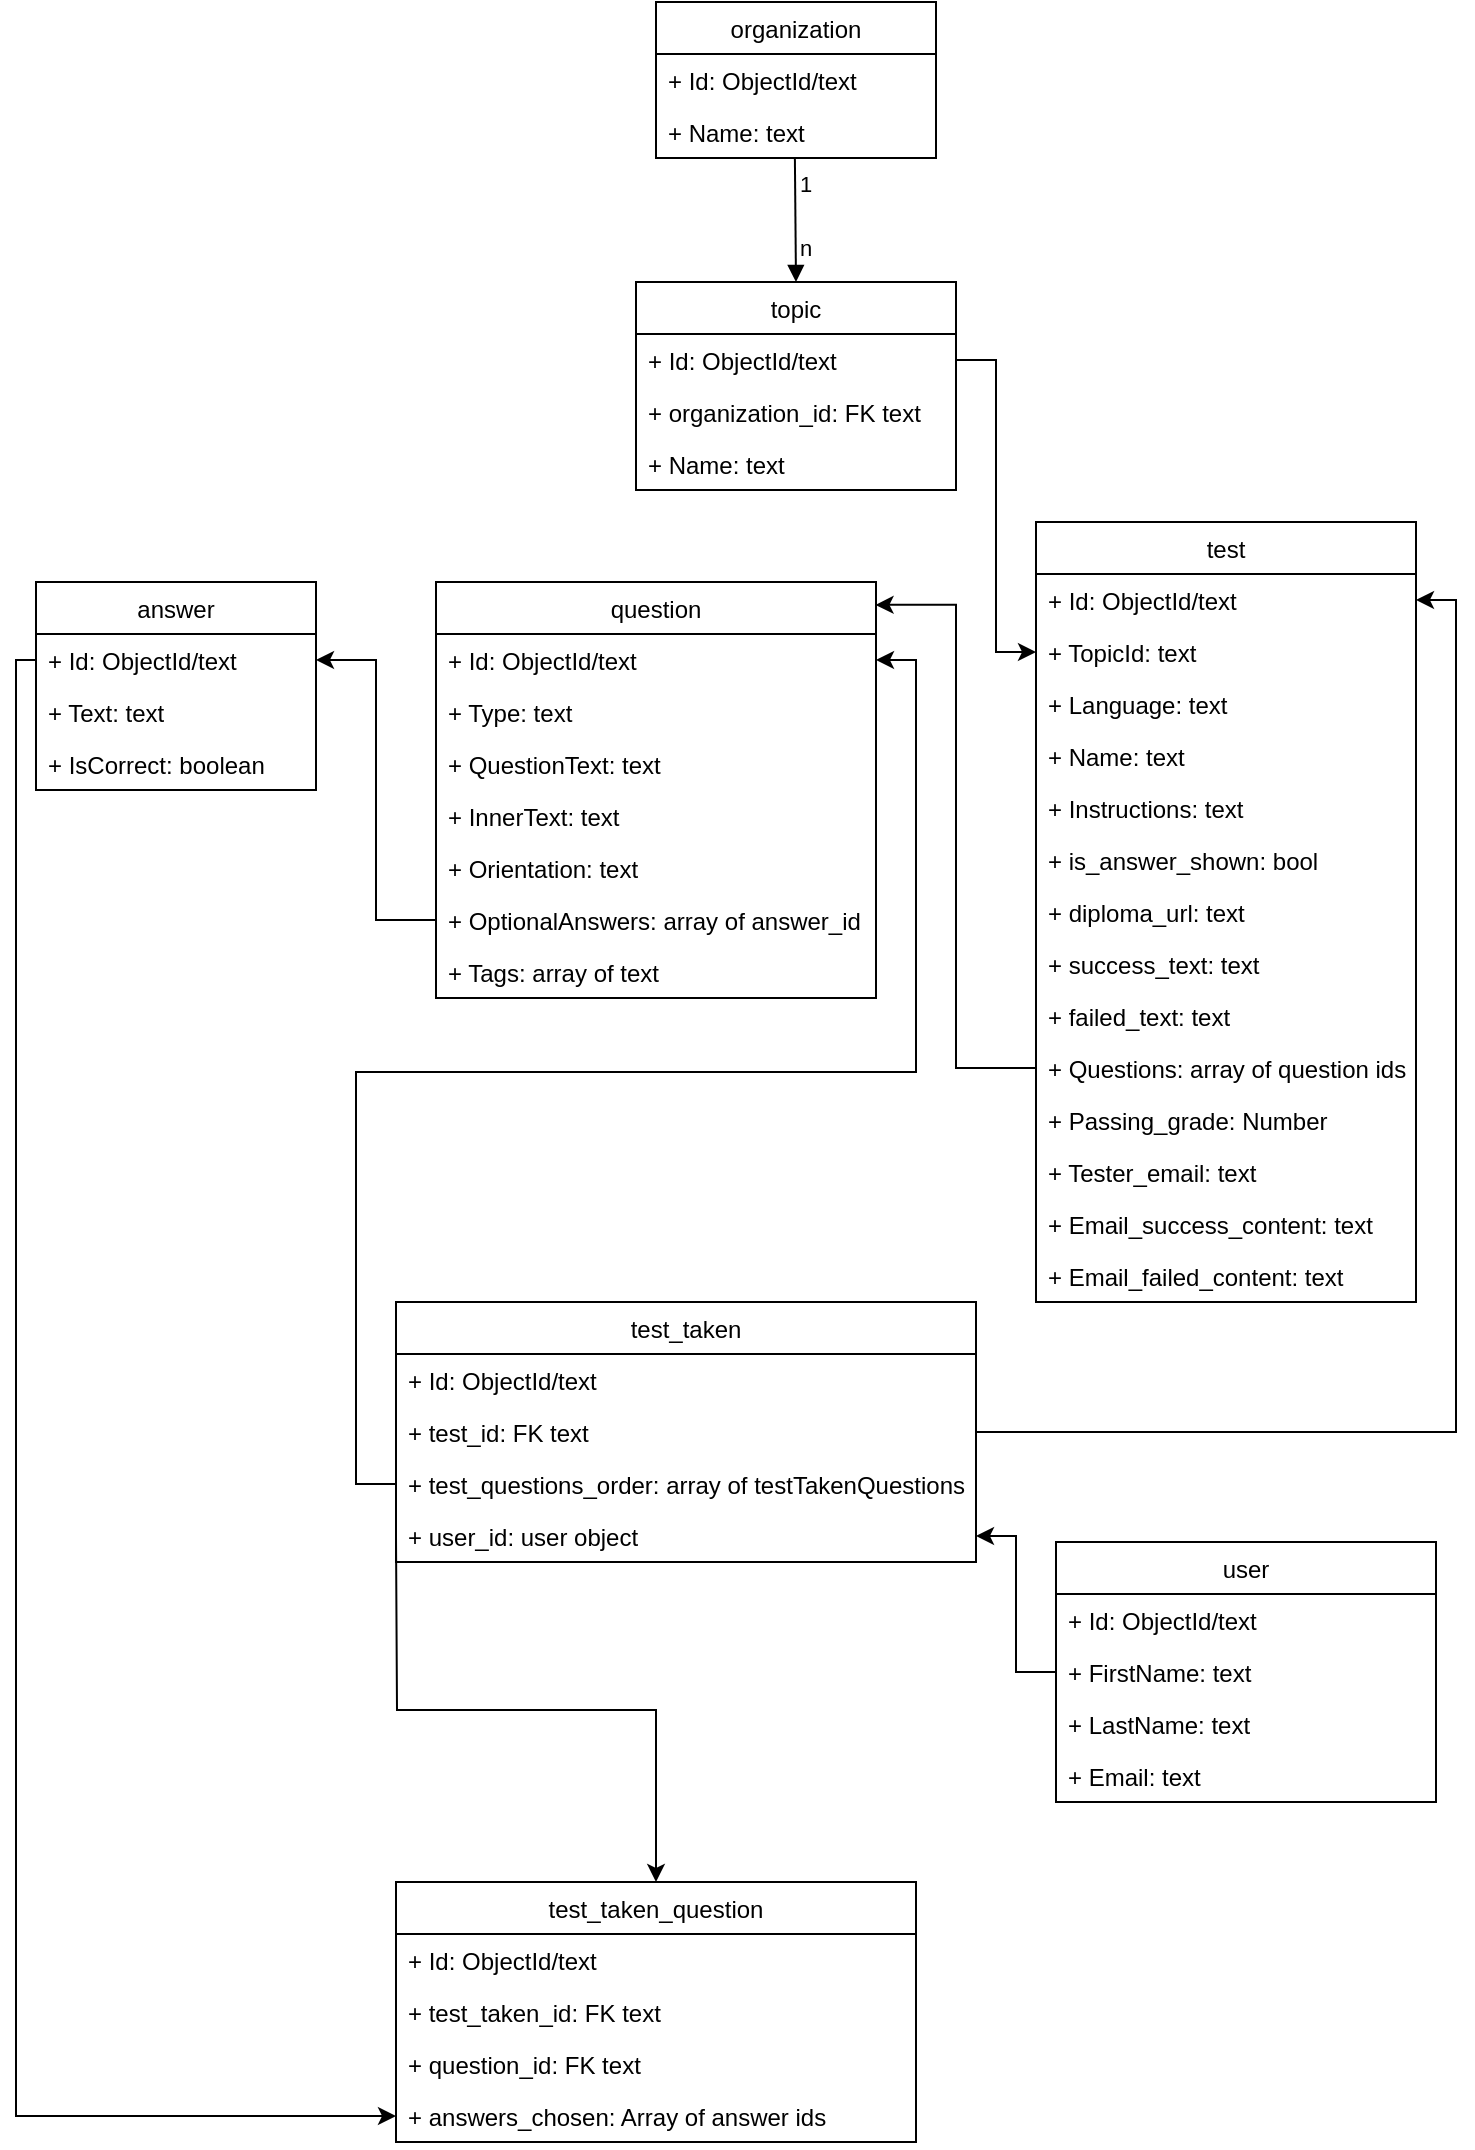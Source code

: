 <mxfile version="15.8.2" type="device"><diagram id="C5RBs43oDa-KdzZeNtuy" name="Page-1"><mxGraphModel dx="1635" dy="866" grid="1" gridSize="10" guides="1" tooltips="1" connect="1" arrows="1" fold="1" page="1" pageScale="1" pageWidth="827" pageHeight="1169" math="0" shadow="0"><root><mxCell id="WIyWlLk6GJQsqaUBKTNV-0"/><mxCell id="WIyWlLk6GJQsqaUBKTNV-1" parent="WIyWlLk6GJQsqaUBKTNV-0"/><mxCell id="BtCTv6tvziyhAFqx6ih1-2" value="organization" style="swimlane;fontStyle=0;childLayout=stackLayout;horizontal=1;startSize=26;fillColor=none;horizontalStack=0;resizeParent=1;resizeParentMax=0;resizeLast=0;collapsible=1;marginBottom=0;" parent="WIyWlLk6GJQsqaUBKTNV-1" vertex="1"><mxGeometry x="350" y="260" width="140" height="78" as="geometry"/></mxCell><mxCell id="BtCTv6tvziyhAFqx6ih1-3" value="+ Id: ObjectId/text" style="text;strokeColor=none;fillColor=none;align=left;verticalAlign=top;spacingLeft=4;spacingRight=4;overflow=hidden;rotatable=0;points=[[0,0.5],[1,0.5]];portConstraint=eastwest;" parent="BtCTv6tvziyhAFqx6ih1-2" vertex="1"><mxGeometry y="26" width="140" height="26" as="geometry"/></mxCell><mxCell id="BtCTv6tvziyhAFqx6ih1-5" value="+ Name: text" style="text;strokeColor=none;fillColor=none;align=left;verticalAlign=top;spacingLeft=4;spacingRight=4;overflow=hidden;rotatable=0;points=[[0,0.5],[1,0.5]];portConstraint=eastwest;" parent="BtCTv6tvziyhAFqx6ih1-2" vertex="1"><mxGeometry y="52" width="140" height="26" as="geometry"/></mxCell><mxCell id="BtCTv6tvziyhAFqx6ih1-6" value="topic" style="swimlane;fontStyle=0;childLayout=stackLayout;horizontal=1;startSize=26;fillColor=none;horizontalStack=0;resizeParent=1;resizeParentMax=0;resizeLast=0;collapsible=1;marginBottom=0;" parent="WIyWlLk6GJQsqaUBKTNV-1" vertex="1"><mxGeometry x="340" y="400" width="160" height="104" as="geometry"/></mxCell><mxCell id="BtCTv6tvziyhAFqx6ih1-7" value="+ Id: ObjectId/text" style="text;strokeColor=none;fillColor=none;align=left;verticalAlign=top;spacingLeft=4;spacingRight=4;overflow=hidden;rotatable=0;points=[[0,0.5],[1,0.5]];portConstraint=eastwest;" parent="BtCTv6tvziyhAFqx6ih1-6" vertex="1"><mxGeometry y="26" width="160" height="26" as="geometry"/></mxCell><mxCell id="BtCTv6tvziyhAFqx6ih1-8" value="+ organization_id: FK text" style="text;strokeColor=none;fillColor=none;align=left;verticalAlign=top;spacingLeft=4;spacingRight=4;overflow=hidden;rotatable=0;points=[[0,0.5],[1,0.5]];portConstraint=eastwest;" parent="BtCTv6tvziyhAFqx6ih1-6" vertex="1"><mxGeometry y="52" width="160" height="26" as="geometry"/></mxCell><mxCell id="BtCTv6tvziyhAFqx6ih1-9" value="+ Name: text" style="text;strokeColor=none;fillColor=none;align=left;verticalAlign=top;spacingLeft=4;spacingRight=4;overflow=hidden;rotatable=0;points=[[0,0.5],[1,0.5]];portConstraint=eastwest;" parent="BtCTv6tvziyhAFqx6ih1-6" vertex="1"><mxGeometry y="78" width="160" height="26" as="geometry"/></mxCell><mxCell id="BtCTv6tvziyhAFqx6ih1-10" value="" style="endArrow=block;endFill=1;html=1;edgeStyle=orthogonalEdgeStyle;align=left;verticalAlign=top;entryX=0.5;entryY=0;entryDx=0;entryDy=0;exitX=0.496;exitY=0.979;exitDx=0;exitDy=0;exitPerimeter=0;" parent="WIyWlLk6GJQsqaUBKTNV-1" source="BtCTv6tvziyhAFqx6ih1-5" target="BtCTv6tvziyhAFqx6ih1-6" edge="1"><mxGeometry x="0.245" y="13" relative="1" as="geometry"><mxPoint x="410" y="338" as="sourcePoint"/><mxPoint x="570" y="338" as="targetPoint"/><Array as="points"><mxPoint x="420" y="338"/></Array><mxPoint x="-3" y="-9" as="offset"/></mxGeometry></mxCell><mxCell id="BtCTv6tvziyhAFqx6ih1-11" value="1" style="edgeLabel;resizable=0;html=1;align=left;verticalAlign=bottom;" parent="BtCTv6tvziyhAFqx6ih1-10" connectable="0" vertex="1"><mxGeometry x="-1" relative="1" as="geometry"><mxPoint x="1" y="22" as="offset"/></mxGeometry></mxCell><mxCell id="BtCTv6tvziyhAFqx6ih1-12" value="n" style="edgeLabel;resizable=0;html=1;align=left;verticalAlign=bottom;rotation=0;" parent="WIyWlLk6GJQsqaUBKTNV-1" connectable="0" vertex="1"><mxGeometry x="420.0" y="390" as="geometry"><mxPoint y="1" as="offset"/></mxGeometry></mxCell><mxCell id="BtCTv6tvziyhAFqx6ih1-13" value="test" style="swimlane;fontStyle=0;childLayout=stackLayout;horizontal=1;startSize=26;fillColor=none;horizontalStack=0;resizeParent=1;resizeParentMax=0;resizeLast=0;collapsible=1;marginBottom=0;" parent="WIyWlLk6GJQsqaUBKTNV-1" vertex="1"><mxGeometry x="540" y="520" width="190" height="390" as="geometry"><mxRectangle x="540" y="520" width="50" height="26" as="alternateBounds"/></mxGeometry></mxCell><mxCell id="BtCTv6tvziyhAFqx6ih1-14" value="+ Id: ObjectId/text" style="text;strokeColor=none;fillColor=none;align=left;verticalAlign=top;spacingLeft=4;spacingRight=4;overflow=hidden;rotatable=0;points=[[0,0.5],[1,0.5]];portConstraint=eastwest;" parent="BtCTv6tvziyhAFqx6ih1-13" vertex="1"><mxGeometry y="26" width="190" height="26" as="geometry"/></mxCell><mxCell id="BtCTv6tvziyhAFqx6ih1-15" value="+ TopicId: text" style="text;strokeColor=none;fillColor=none;align=left;verticalAlign=top;spacingLeft=4;spacingRight=4;overflow=hidden;rotatable=0;points=[[0,0.5],[1,0.5]];portConstraint=eastwest;" parent="BtCTv6tvziyhAFqx6ih1-13" vertex="1"><mxGeometry y="52" width="190" height="26" as="geometry"/></mxCell><mxCell id="BtCTv6tvziyhAFqx6ih1-16" value="+ Language: text" style="text;strokeColor=none;fillColor=none;align=left;verticalAlign=top;spacingLeft=4;spacingRight=4;overflow=hidden;rotatable=0;points=[[0,0.5],[1,0.5]];portConstraint=eastwest;" parent="BtCTv6tvziyhAFqx6ih1-13" vertex="1"><mxGeometry y="78" width="190" height="26" as="geometry"/></mxCell><mxCell id="BtCTv6tvziyhAFqx6ih1-17" value="+ Name: text" style="text;strokeColor=none;fillColor=none;align=left;verticalAlign=top;spacingLeft=4;spacingRight=4;overflow=hidden;rotatable=0;points=[[0,0.5],[1,0.5]];portConstraint=eastwest;" parent="BtCTv6tvziyhAFqx6ih1-13" vertex="1"><mxGeometry y="104" width="190" height="26" as="geometry"/></mxCell><mxCell id="BtCTv6tvziyhAFqx6ih1-18" value="+ Instructions: text" style="text;strokeColor=none;fillColor=none;align=left;verticalAlign=top;spacingLeft=4;spacingRight=4;overflow=hidden;rotatable=0;points=[[0,0.5],[1,0.5]];portConstraint=eastwest;" parent="BtCTv6tvziyhAFqx6ih1-13" vertex="1"><mxGeometry y="130" width="190" height="26" as="geometry"/></mxCell><mxCell id="BtCTv6tvziyhAFqx6ih1-19" value="+ is_answer_shown: bool" style="text;strokeColor=none;fillColor=none;align=left;verticalAlign=top;spacingLeft=4;spacingRight=4;overflow=hidden;rotatable=0;points=[[0,0.5],[1,0.5]];portConstraint=eastwest;" parent="BtCTv6tvziyhAFqx6ih1-13" vertex="1"><mxGeometry y="156" width="190" height="26" as="geometry"/></mxCell><mxCell id="BtCTv6tvziyhAFqx6ih1-27" value="+ diploma_url: text" style="text;strokeColor=none;fillColor=none;align=left;verticalAlign=top;spacingLeft=4;spacingRight=4;overflow=hidden;rotatable=0;points=[[0,0.5],[1,0.5]];portConstraint=eastwest;" parent="BtCTv6tvziyhAFqx6ih1-13" vertex="1"><mxGeometry y="182" width="190" height="26" as="geometry"/></mxCell><mxCell id="BtCTv6tvziyhAFqx6ih1-28" value="+ success_text: text" style="text;strokeColor=none;fillColor=none;align=left;verticalAlign=top;spacingLeft=4;spacingRight=4;overflow=hidden;rotatable=0;points=[[0,0.5],[1,0.5]];portConstraint=eastwest;" parent="BtCTv6tvziyhAFqx6ih1-13" vertex="1"><mxGeometry y="208" width="190" height="26" as="geometry"/></mxCell><mxCell id="BtCTv6tvziyhAFqx6ih1-29" value="+ failed_text: text" style="text;strokeColor=none;fillColor=none;align=left;verticalAlign=top;spacingLeft=4;spacingRight=4;overflow=hidden;rotatable=0;points=[[0,0.5],[1,0.5]];portConstraint=eastwest;" parent="BtCTv6tvziyhAFqx6ih1-13" vertex="1"><mxGeometry y="234" width="190" height="26" as="geometry"/></mxCell><mxCell id="BtCTv6tvziyhAFqx6ih1-43" value="+ Questions: array of question ids" style="text;strokeColor=none;fillColor=none;align=left;verticalAlign=top;spacingLeft=4;spacingRight=4;overflow=hidden;rotatable=0;points=[[0,0.5],[1,0.5]];portConstraint=eastwest;" parent="BtCTv6tvziyhAFqx6ih1-13" vertex="1"><mxGeometry y="260" width="190" height="26" as="geometry"/></mxCell><mxCell id="5-Z6Apw8etoG4jnDJ5eZ-0" value="+ Passing_grade: Number" style="text;strokeColor=none;fillColor=none;align=left;verticalAlign=top;spacingLeft=4;spacingRight=4;overflow=hidden;rotatable=0;points=[[0,0.5],[1,0.5]];portConstraint=eastwest;" vertex="1" parent="BtCTv6tvziyhAFqx6ih1-13"><mxGeometry y="286" width="190" height="26" as="geometry"/></mxCell><mxCell id="5-Z6Apw8etoG4jnDJ5eZ-1" value="+ Tester_email: text" style="text;strokeColor=none;fillColor=none;align=left;verticalAlign=top;spacingLeft=4;spacingRight=4;overflow=hidden;rotatable=0;points=[[0,0.5],[1,0.5]];portConstraint=eastwest;" vertex="1" parent="BtCTv6tvziyhAFqx6ih1-13"><mxGeometry y="312" width="190" height="26" as="geometry"/></mxCell><mxCell id="5-Z6Apw8etoG4jnDJ5eZ-2" value="+ Email_success_content: text" style="text;strokeColor=none;fillColor=none;align=left;verticalAlign=top;spacingLeft=4;spacingRight=4;overflow=hidden;rotatable=0;points=[[0,0.5],[1,0.5]];portConstraint=eastwest;" vertex="1" parent="BtCTv6tvziyhAFqx6ih1-13"><mxGeometry y="338" width="190" height="26" as="geometry"/></mxCell><mxCell id="5-Z6Apw8etoG4jnDJ5eZ-3" value="+ Email_failed_content: text" style="text;strokeColor=none;fillColor=none;align=left;verticalAlign=top;spacingLeft=4;spacingRight=4;overflow=hidden;rotatable=0;points=[[0,0.5],[1,0.5]];portConstraint=eastwest;" vertex="1" parent="BtCTv6tvziyhAFqx6ih1-13"><mxGeometry y="364" width="190" height="26" as="geometry"/></mxCell><mxCell id="BtCTv6tvziyhAFqx6ih1-33" value="question" style="swimlane;fontStyle=0;childLayout=stackLayout;horizontal=1;startSize=26;fillColor=none;horizontalStack=0;resizeParent=1;resizeParentMax=0;resizeLast=0;collapsible=1;marginBottom=0;" parent="WIyWlLk6GJQsqaUBKTNV-1" vertex="1"><mxGeometry x="240" y="550" width="220" height="208" as="geometry"/></mxCell><mxCell id="BtCTv6tvziyhAFqx6ih1-34" value="+ Id: ObjectId/text" style="text;strokeColor=none;fillColor=none;align=left;verticalAlign=top;spacingLeft=4;spacingRight=4;overflow=hidden;rotatable=0;points=[[0,0.5],[1,0.5]];portConstraint=eastwest;" parent="BtCTv6tvziyhAFqx6ih1-33" vertex="1"><mxGeometry y="26" width="220" height="26" as="geometry"/></mxCell><mxCell id="BtCTv6tvziyhAFqx6ih1-35" value="+ Type: text" style="text;strokeColor=none;fillColor=none;align=left;verticalAlign=top;spacingLeft=4;spacingRight=4;overflow=hidden;rotatable=0;points=[[0,0.5],[1,0.5]];portConstraint=eastwest;" parent="BtCTv6tvziyhAFqx6ih1-33" vertex="1"><mxGeometry y="52" width="220" height="26" as="geometry"/></mxCell><mxCell id="BtCTv6tvziyhAFqx6ih1-36" value="+ QuestionText: text" style="text;strokeColor=none;fillColor=none;align=left;verticalAlign=top;spacingLeft=4;spacingRight=4;overflow=hidden;rotatable=0;points=[[0,0.5],[1,0.5]];portConstraint=eastwest;" parent="BtCTv6tvziyhAFqx6ih1-33" vertex="1"><mxGeometry y="78" width="220" height="26" as="geometry"/></mxCell><mxCell id="BtCTv6tvziyhAFqx6ih1-39" value="+ InnerText: text" style="text;strokeColor=none;fillColor=none;align=left;verticalAlign=top;spacingLeft=4;spacingRight=4;overflow=hidden;rotatable=0;points=[[0,0.5],[1,0.5]];portConstraint=eastwest;" parent="BtCTv6tvziyhAFqx6ih1-33" vertex="1"><mxGeometry y="104" width="220" height="26" as="geometry"/></mxCell><mxCell id="BtCTv6tvziyhAFqx6ih1-40" value="+ Orientation: text" style="text;strokeColor=none;fillColor=none;align=left;verticalAlign=top;spacingLeft=4;spacingRight=4;overflow=hidden;rotatable=0;points=[[0,0.5],[1,0.5]];portConstraint=eastwest;" parent="BtCTv6tvziyhAFqx6ih1-33" vertex="1"><mxGeometry y="130" width="220" height="26" as="geometry"/></mxCell><mxCell id="BtCTv6tvziyhAFqx6ih1-41" value="+ OptionalAnswers: array of answer_id" style="text;strokeColor=none;fillColor=none;align=left;verticalAlign=top;spacingLeft=4;spacingRight=4;overflow=hidden;rotatable=0;points=[[0,0.5],[1,0.5]];portConstraint=eastwest;" parent="BtCTv6tvziyhAFqx6ih1-33" vertex="1"><mxGeometry y="156" width="220" height="26" as="geometry"/></mxCell><mxCell id="BtCTv6tvziyhAFqx6ih1-42" value="+ Tags: array of text" style="text;strokeColor=none;fillColor=none;align=left;verticalAlign=top;spacingLeft=4;spacingRight=4;overflow=hidden;rotatable=0;points=[[0,0.5],[1,0.5]];portConstraint=eastwest;" parent="BtCTv6tvziyhAFqx6ih1-33" vertex="1"><mxGeometry y="182" width="220" height="26" as="geometry"/></mxCell><mxCell id="BtCTv6tvziyhAFqx6ih1-37" style="edgeStyle=orthogonalEdgeStyle;rounded=0;orthogonalLoop=1;jettySize=auto;html=1;exitX=1;exitY=0.5;exitDx=0;exitDy=0;" parent="WIyWlLk6GJQsqaUBKTNV-1" source="BtCTv6tvziyhAFqx6ih1-7" target="BtCTv6tvziyhAFqx6ih1-15" edge="1"><mxGeometry relative="1" as="geometry"/></mxCell><mxCell id="BtCTv6tvziyhAFqx6ih1-44" style="edgeStyle=orthogonalEdgeStyle;rounded=0;orthogonalLoop=1;jettySize=auto;html=1;entryX=0.999;entryY=0.055;entryDx=0;entryDy=0;entryPerimeter=0;" parent="WIyWlLk6GJQsqaUBKTNV-1" source="BtCTv6tvziyhAFqx6ih1-43" target="BtCTv6tvziyhAFqx6ih1-33" edge="1"><mxGeometry relative="1" as="geometry"/></mxCell><mxCell id="BtCTv6tvziyhAFqx6ih1-45" value="answer" style="swimlane;fontStyle=0;childLayout=stackLayout;horizontal=1;startSize=26;fillColor=none;horizontalStack=0;resizeParent=1;resizeParentMax=0;resizeLast=0;collapsible=1;marginBottom=0;" parent="WIyWlLk6GJQsqaUBKTNV-1" vertex="1"><mxGeometry x="40" y="550" width="140" height="104" as="geometry"/></mxCell><mxCell id="BtCTv6tvziyhAFqx6ih1-46" value="+ Id: ObjectId/text" style="text;strokeColor=none;fillColor=none;align=left;verticalAlign=top;spacingLeft=4;spacingRight=4;overflow=hidden;rotatable=0;points=[[0,0.5],[1,0.5]];portConstraint=eastwest;" parent="BtCTv6tvziyhAFqx6ih1-45" vertex="1"><mxGeometry y="26" width="140" height="26" as="geometry"/></mxCell><mxCell id="BtCTv6tvziyhAFqx6ih1-47" value="+ Text: text" style="text;strokeColor=none;fillColor=none;align=left;verticalAlign=top;spacingLeft=4;spacingRight=4;overflow=hidden;rotatable=0;points=[[0,0.5],[1,0.5]];portConstraint=eastwest;" parent="BtCTv6tvziyhAFqx6ih1-45" vertex="1"><mxGeometry y="52" width="140" height="26" as="geometry"/></mxCell><mxCell id="BtCTv6tvziyhAFqx6ih1-48" value="+ IsCorrect: boolean" style="text;strokeColor=none;fillColor=none;align=left;verticalAlign=top;spacingLeft=4;spacingRight=4;overflow=hidden;rotatable=0;points=[[0,0.5],[1,0.5]];portConstraint=eastwest;" parent="BtCTv6tvziyhAFqx6ih1-45" vertex="1"><mxGeometry y="78" width="140" height="26" as="geometry"/></mxCell><mxCell id="BtCTv6tvziyhAFqx6ih1-50" style="edgeStyle=orthogonalEdgeStyle;rounded=0;orthogonalLoop=1;jettySize=auto;html=1;entryX=1;entryY=0.5;entryDx=0;entryDy=0;exitX=0;exitY=0.5;exitDx=0;exitDy=0;" parent="WIyWlLk6GJQsqaUBKTNV-1" source="BtCTv6tvziyhAFqx6ih1-41" target="BtCTv6tvziyhAFqx6ih1-46" edge="1"><mxGeometry relative="1" as="geometry"><mxPoint x="180" y="667" as="targetPoint"/></mxGeometry></mxCell><mxCell id="BtCTv6tvziyhAFqx6ih1-72" style="edgeStyle=orthogonalEdgeStyle;rounded=0;orthogonalLoop=1;jettySize=auto;html=1;" parent="WIyWlLk6GJQsqaUBKTNV-1" source="BtCTv6tvziyhAFqx6ih1-51" target="BtCTv6tvziyhAFqx6ih1-70" edge="1"><mxGeometry relative="1" as="geometry"/></mxCell><mxCell id="BtCTv6tvziyhAFqx6ih1-51" value="user" style="swimlane;fontStyle=0;childLayout=stackLayout;horizontal=1;startSize=26;fillColor=none;horizontalStack=0;resizeParent=1;resizeParentMax=0;resizeLast=0;collapsible=1;marginBottom=0;" parent="WIyWlLk6GJQsqaUBKTNV-1" vertex="1"><mxGeometry x="550" y="1030" width="190" height="130" as="geometry"/></mxCell><mxCell id="BtCTv6tvziyhAFqx6ih1-52" value="+ Id: ObjectId/text" style="text;strokeColor=none;fillColor=none;align=left;verticalAlign=top;spacingLeft=4;spacingRight=4;overflow=hidden;rotatable=0;points=[[0,0.5],[1,0.5]];portConstraint=eastwest;" parent="BtCTv6tvziyhAFqx6ih1-51" vertex="1"><mxGeometry y="26" width="190" height="26" as="geometry"/></mxCell><mxCell id="BtCTv6tvziyhAFqx6ih1-53" value="+ FirstName: text" style="text;strokeColor=none;fillColor=none;align=left;verticalAlign=top;spacingLeft=4;spacingRight=4;overflow=hidden;rotatable=0;points=[[0,0.5],[1,0.5]];portConstraint=eastwest;" parent="BtCTv6tvziyhAFqx6ih1-51" vertex="1"><mxGeometry y="52" width="190" height="26" as="geometry"/></mxCell><mxCell id="BtCTv6tvziyhAFqx6ih1-54" value="+ LastName: text" style="text;strokeColor=none;fillColor=none;align=left;verticalAlign=top;spacingLeft=4;spacingRight=4;overflow=hidden;rotatable=0;points=[[0,0.5],[1,0.5]];portConstraint=eastwest;" parent="BtCTv6tvziyhAFqx6ih1-51" vertex="1"><mxGeometry y="78" width="190" height="26" as="geometry"/></mxCell><mxCell id="BtCTv6tvziyhAFqx6ih1-55" value="+ Email: text" style="text;strokeColor=none;fillColor=none;align=left;verticalAlign=top;spacingLeft=4;spacingRight=4;overflow=hidden;rotatable=0;points=[[0,0.5],[1,0.5]];portConstraint=eastwest;" parent="BtCTv6tvziyhAFqx6ih1-51" vertex="1"><mxGeometry y="104" width="190" height="26" as="geometry"/></mxCell><mxCell id="BtCTv6tvziyhAFqx6ih1-56" value="test_taken" style="swimlane;fontStyle=0;childLayout=stackLayout;horizontal=1;startSize=26;fillColor=none;horizontalStack=0;resizeParent=1;resizeParentMax=0;resizeLast=0;collapsible=1;marginBottom=0;" parent="WIyWlLk6GJQsqaUBKTNV-1" vertex="1"><mxGeometry x="220" y="910" width="290" height="130" as="geometry"/></mxCell><mxCell id="BtCTv6tvziyhAFqx6ih1-57" value="+ Id: ObjectId/text" style="text;strokeColor=none;fillColor=none;align=left;verticalAlign=top;spacingLeft=4;spacingRight=4;overflow=hidden;rotatable=0;points=[[0,0.5],[1,0.5]];portConstraint=eastwest;" parent="BtCTv6tvziyhAFqx6ih1-56" vertex="1"><mxGeometry y="26" width="290" height="26" as="geometry"/></mxCell><mxCell id="BtCTv6tvziyhAFqx6ih1-58" value="+ test_id: FK text" style="text;strokeColor=none;fillColor=none;align=left;verticalAlign=top;spacingLeft=4;spacingRight=4;overflow=hidden;rotatable=0;points=[[0,0.5],[1,0.5]];portConstraint=eastwest;" parent="BtCTv6tvziyhAFqx6ih1-56" vertex="1"><mxGeometry y="52" width="290" height="26" as="geometry"/></mxCell><mxCell id="BtCTv6tvziyhAFqx6ih1-68" value="+ test_questions_order: array of testTakenQuestions" style="text;strokeColor=none;fillColor=none;align=left;verticalAlign=top;spacingLeft=4;spacingRight=4;overflow=hidden;rotatable=0;points=[[0,0.5],[1,0.5]];portConstraint=eastwest;" parent="BtCTv6tvziyhAFqx6ih1-56" vertex="1"><mxGeometry y="78" width="290" height="26" as="geometry"/></mxCell><mxCell id="BtCTv6tvziyhAFqx6ih1-70" value="+ user_id: user object" style="text;strokeColor=none;fillColor=none;align=left;verticalAlign=top;spacingLeft=4;spacingRight=4;overflow=hidden;rotatable=0;points=[[0,0.5],[1,0.5]];portConstraint=eastwest;" parent="BtCTv6tvziyhAFqx6ih1-56" vertex="1"><mxGeometry y="104" width="290" height="26" as="geometry"/></mxCell><mxCell id="BtCTv6tvziyhAFqx6ih1-61" value="test_taken_question" style="swimlane;fontStyle=0;childLayout=stackLayout;horizontal=1;startSize=26;fillColor=none;horizontalStack=0;resizeParent=1;resizeParentMax=0;resizeLast=0;collapsible=1;marginBottom=0;" parent="WIyWlLk6GJQsqaUBKTNV-1" vertex="1"><mxGeometry x="220" y="1200" width="260" height="130" as="geometry"/></mxCell><mxCell id="BtCTv6tvziyhAFqx6ih1-62" value="+ Id: ObjectId/text" style="text;strokeColor=none;fillColor=none;align=left;verticalAlign=top;spacingLeft=4;spacingRight=4;overflow=hidden;rotatable=0;points=[[0,0.5],[1,0.5]];portConstraint=eastwest;" parent="BtCTv6tvziyhAFqx6ih1-61" vertex="1"><mxGeometry y="26" width="260" height="26" as="geometry"/></mxCell><mxCell id="BtCTv6tvziyhAFqx6ih1-63" value="+ test_taken_id: FK text" style="text;strokeColor=none;fillColor=none;align=left;verticalAlign=top;spacingLeft=4;spacingRight=4;overflow=hidden;rotatable=0;points=[[0,0.5],[1,0.5]];portConstraint=eastwest;" parent="BtCTv6tvziyhAFqx6ih1-61" vertex="1"><mxGeometry y="52" width="260" height="26" as="geometry"/></mxCell><mxCell id="BtCTv6tvziyhAFqx6ih1-64" value="+ question_id: FK text" style="text;strokeColor=none;fillColor=none;align=left;verticalAlign=top;spacingLeft=4;spacingRight=4;overflow=hidden;rotatable=0;points=[[0,0.5],[1,0.5]];portConstraint=eastwest;" parent="BtCTv6tvziyhAFqx6ih1-61" vertex="1"><mxGeometry y="78" width="260" height="26" as="geometry"/></mxCell><mxCell id="BtCTv6tvziyhAFqx6ih1-65" value="+ answers_chosen: Array of answer ids" style="text;strokeColor=none;fillColor=none;align=left;verticalAlign=top;spacingLeft=4;spacingRight=4;overflow=hidden;rotatable=0;points=[[0,0.5],[1,0.5]];portConstraint=eastwest;" parent="BtCTv6tvziyhAFqx6ih1-61" vertex="1"><mxGeometry y="104" width="260" height="26" as="geometry"/></mxCell><mxCell id="BtCTv6tvziyhAFqx6ih1-69" style="edgeStyle=orthogonalEdgeStyle;rounded=0;orthogonalLoop=1;jettySize=auto;html=1;" parent="WIyWlLk6GJQsqaUBKTNV-1" source="BtCTv6tvziyhAFqx6ih1-68" target="BtCTv6tvziyhAFqx6ih1-34" edge="1"><mxGeometry relative="1" as="geometry"/></mxCell><mxCell id="BtCTv6tvziyhAFqx6ih1-71" style="edgeStyle=orthogonalEdgeStyle;rounded=0;orthogonalLoop=1;jettySize=auto;html=1;" parent="WIyWlLk6GJQsqaUBKTNV-1" target="BtCTv6tvziyhAFqx6ih1-61" edge="1"><mxGeometry relative="1" as="geometry"><mxPoint x="220" y="1027" as="sourcePoint"/></mxGeometry></mxCell><mxCell id="BtCTv6tvziyhAFqx6ih1-73" style="edgeStyle=orthogonalEdgeStyle;rounded=0;orthogonalLoop=1;jettySize=auto;html=1;" parent="WIyWlLk6GJQsqaUBKTNV-1" source="BtCTv6tvziyhAFqx6ih1-46" target="BtCTv6tvziyhAFqx6ih1-65" edge="1"><mxGeometry relative="1" as="geometry"><Array as="points"><mxPoint x="30" y="589"/><mxPoint x="30" y="1317"/></Array></mxGeometry></mxCell><mxCell id="BtCTv6tvziyhAFqx6ih1-74" style="edgeStyle=orthogonalEdgeStyle;rounded=0;orthogonalLoop=1;jettySize=auto;html=1;entryX=1;entryY=0.5;entryDx=0;entryDy=0;" parent="WIyWlLk6GJQsqaUBKTNV-1" source="BtCTv6tvziyhAFqx6ih1-58" target="BtCTv6tvziyhAFqx6ih1-14" edge="1"><mxGeometry relative="1" as="geometry"/></mxCell></root></mxGraphModel></diagram></mxfile>